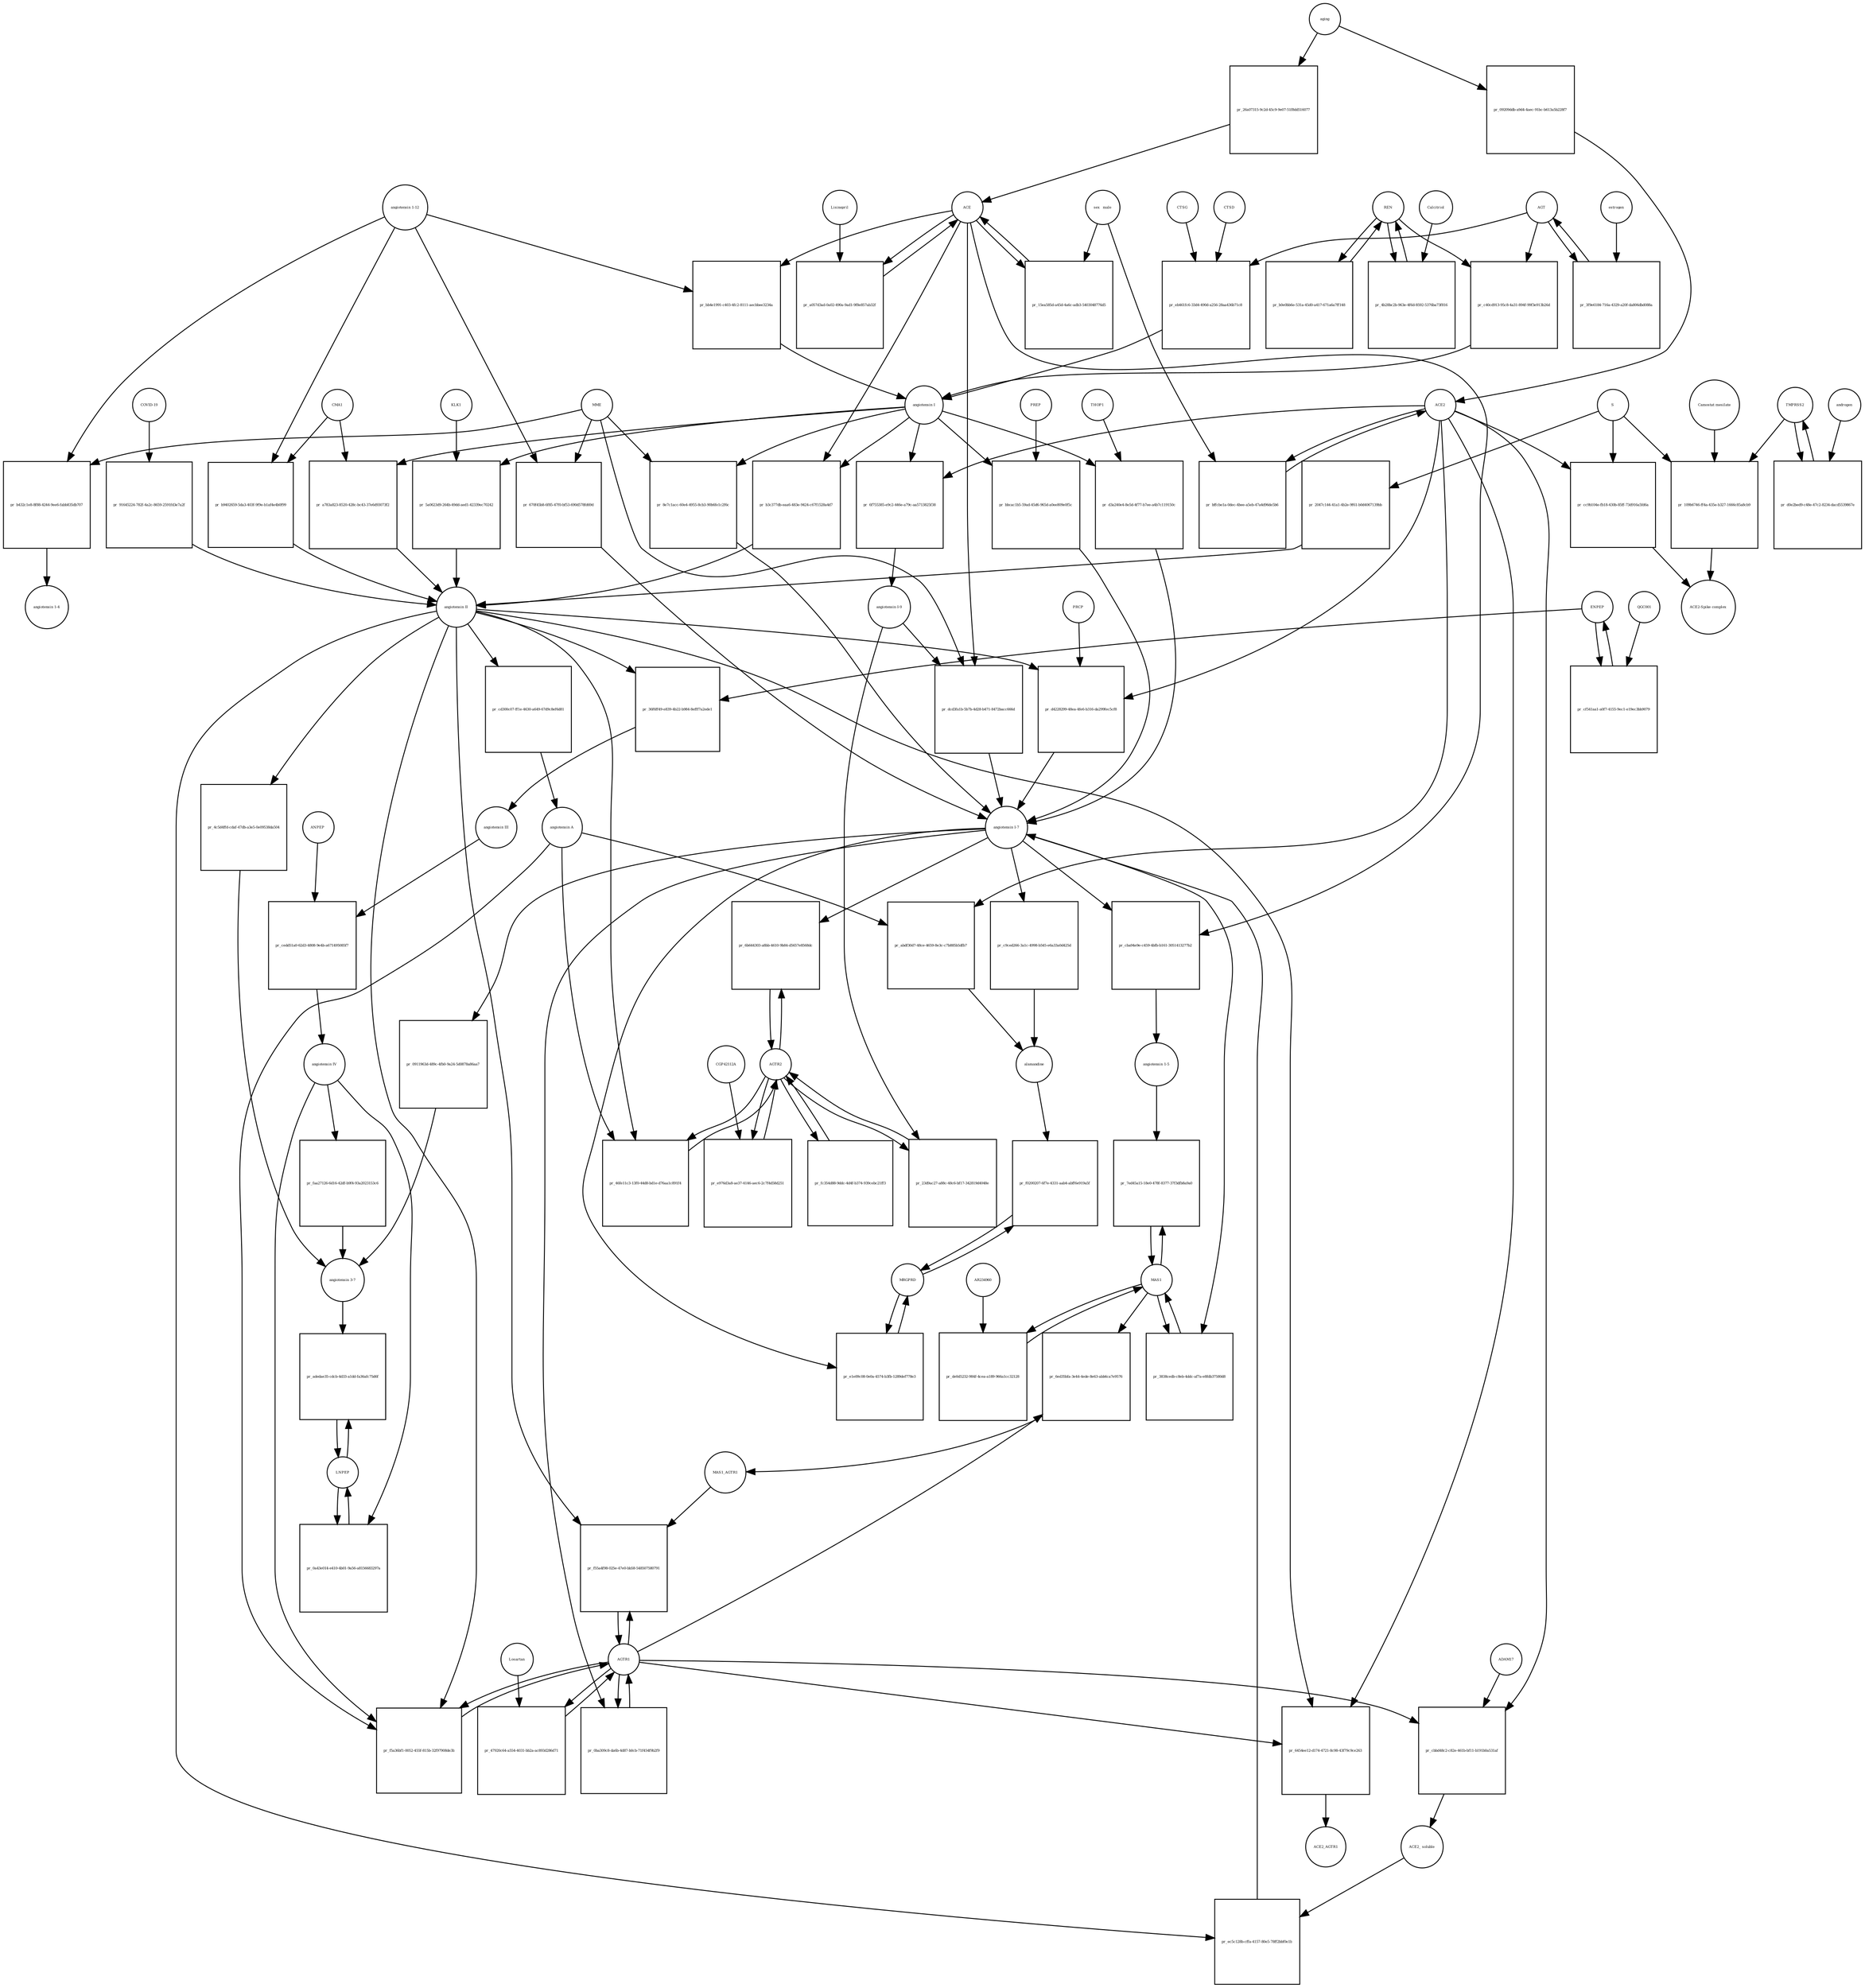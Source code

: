 strict digraph  {
"angiotensin I" [annotation="urn_miriam_obo.chebi_CHEBI%3A2718", bipartite=0, cls="simple chemical", fontsize=4, label="angiotensin I", shape=circle];
"pr_b3c377db-eaa6-483e-9424-c67f1528a4d7" [annotation="", bipartite=1, cls=process, fontsize=4, label="pr_b3c377db-eaa6-483e-9424-c67f1528a4d7", shape=square];
"angiotensin II" [annotation="urn_miriam_obo.chebi_CHEBI%3A2718", bipartite=0, cls="simple chemical", fontsize=4, label="angiotensin II", shape=circle];
ACE [annotation="urn_miriam_hgnc_HGNC%3A2707", bipartite=0, cls=macromolecule, fontsize=4, label=ACE, shape=circle];
"pr_6f755385-e9c2-446e-a79c-aa5713825f38" [annotation="", bipartite=1, cls=process, fontsize=4, label="pr_6f755385-e9c2-446e-a79c-aa5713825f38", shape=square];
"angiotensin I-9" [annotation="urn_miriam_obo.chebi_CHEBI%3A80128", bipartite=0, cls="simple chemical", fontsize=4, label="angiotensin I-9", shape=circle];
ACE2 [annotation="urn_miriam_hgnc_HGNC%3A13557", bipartite=0, cls=macromolecule, fontsize=4, label=ACE2, shape=circle];
"pr_dcd3fa1b-5b7b-4d28-b471-8472bacc666d" [annotation="", bipartite=1, cls=process, fontsize=4, label="pr_dcd3fa1b-5b7b-4d28-b471-8472bacc666d", shape=square];
"angiotensin I-7" [annotation="urn_miriam_obo.chebi_CHEBI%3A55438", bipartite=0, cls="simple chemical", fontsize=4, label="angiotensin I-7", shape=circle];
MME [annotation="urn_miriam_hgnc_HGNC%3A7154", bipartite=0, cls=macromolecule, fontsize=4, label=MME, shape=circle];
"pr_d4228299-48ea-4fe6-b316-da299fec5cf8" [annotation="", bipartite=1, cls=process, fontsize=4, label="pr_d4228299-48ea-4fe6-b316-da299fec5cf8", shape=square];
PRCP [annotation="urn_miriam_hgnc_HGNC%3A9344", bipartite=0, cls=macromolecule, fontsize=4, label=PRCP, shape=circle];
"pr_cba94e9e-c459-4bfb-b161-3051413277b2" [annotation="", bipartite=1, cls=process, fontsize=4, label="pr_cba94e9e-c459-4bfb-b161-3051413277b2", shape=square];
"angiotensin 1-5" [annotation="urn_miriam_obo.chebi_CHEBI%3A80129", bipartite=0, cls="simple chemical", fontsize=4, label="angiotensin 1-5", shape=circle];
REN [annotation="urn_miriam_hgnc_HGNC%3A9958", bipartite=0, cls=macromolecule, fontsize=4, label=REN, shape=circle];
"pr_4b28bc2b-963e-4f6d-8592-5376ba73f816" [annotation="", bipartite=1, cls="omitted process", fontsize=4, label="pr_4b28bc2b-963e-4f6d-8592-5376ba73f816", shape=square];
Calcitriol [annotation="urn_miriam_obo.chebi_CHEBI%3A17823", bipartite=0, cls="simple chemical", fontsize=4, label=Calcitriol, shape=circle];
AGT [annotation="urn_miriam_hgnc_HGNC%3A333", bipartite=0, cls=macromolecule, fontsize=4, label=AGT, shape=circle];
"pr_c40cd913-95c8-4a31-894f-99f3e913b26d" [annotation="", bipartite=1, cls=process, fontsize=4, label="pr_c40cd913-95c8-4a31-894f-99f3e913b26d", shape=square];
"pr_8e7c1acc-60e4-4955-8cb3-90b6fe1c2f6c" [annotation="", bipartite=1, cls=process, fontsize=4, label="pr_8e7c1acc-60e4-4955-8cb3-90b6fe1c2f6c", shape=square];
MAS1 [annotation="urn_miriam_hgnc_HGNC%3A6899", bipartite=0, cls=macromolecule, fontsize=4, label=MAS1, shape=circle];
"pr_7ed45a15-18e0-478f-8377-37f3dfb8a9a0" [annotation="", bipartite=1, cls=process, fontsize=4, label="pr_7ed45a15-18e0-478f-8377-37f3dfb8a9a0", shape=square];
"pr_c9ced266-3a1c-4998-b545-e6a33a0d425d" [annotation="", bipartite=1, cls=process, fontsize=4, label="pr_c9ced266-3a1c-4998-b545-e6a33a0d425d", shape=square];
alamandine [annotation="", bipartite=0, cls="simple chemical", fontsize=4, label=alamandine, shape=circle];
"pr_cd300c07-ff1e-4630-a649-67d9c8ef6d81" [annotation="", bipartite=1, cls=process, fontsize=4, label="pr_cd300c07-ff1e-4630-a649-67d9c8ef6d81", shape=square];
"angiotensin A" [annotation="urn_miriam_kegg.compound_C20970", bipartite=0, cls="simple chemical", fontsize=4, label="angiotensin A", shape=circle];
"pr_abdf30d7-48ce-4659-8e3c-c7b885b5dfb7" [annotation="", bipartite=1, cls=process, fontsize=4, label="pr_abdf30d7-48ce-4659-8e3c-c7b885b5dfb7", shape=square];
"pr_36f6ff49-e839-4b22-b984-8efff7a2ede1" [annotation="", bipartite=1, cls=process, fontsize=4, label="pr_36f6ff49-e839-4b22-b984-8efff7a2ede1", shape=square];
"angiotensin III" [annotation="urn_miriam_obo.chebi_CHEBI%3A89666", bipartite=0, cls="simple chemical", fontsize=4, label="angiotensin III", shape=circle];
ENPEP [annotation="", bipartite=0, cls=macromolecule, fontsize=4, label=ENPEP, shape=circle];
"pr_cedd51a0-62d3-4808-9e4b-a671495085f7" [annotation="", bipartite=1, cls=process, fontsize=4, label="pr_cedd51a0-62d3-4808-9e4b-a671495085f7", shape=square];
"angiotensin IV" [annotation="urn_miriam_pubmed_32333398|urn_miriam_obo.chebi_CHEBI%3A80127", bipartite=0, cls="simple chemical", fontsize=4, label="angiotensin IV", shape=circle];
"ANPEP " [annotation="urn_miriam_hgnc_HGNC%3A500", bipartite=0, cls=macromolecule, fontsize=4, label="ANPEP ", shape=circle];
AGTR2 [annotation="urn_miriam_hgnc_HGNC%3A338", bipartite=0, cls=macromolecule, fontsize=4, label=AGTR2, shape=circle];
"pr_e976d3a8-ae37-4146-aec6-2c7f4d58d251" [annotation="", bipartite=1, cls=process, fontsize=4, label="pr_e976d3a8-ae37-4146-aec6-2c7f4d58d251", shape=square];
CGP42112A [annotation="urn_miriam_obo.chebi_CHEBI%3A147302", bipartite=0, cls="simple chemical", fontsize=4, label=CGP42112A, shape=circle];
"pr_b0e0bb6e-531a-45d0-a417-671a6a7ff148" [annotation="", bipartite=1, cls=process, fontsize=4, label="pr_b0e0bb6e-531a-45d0-a417-671a6a7ff148", shape=square];
"pr_cbbd48c2-c82e-461b-bf11-b191b0a531af" [annotation="", bipartite=1, cls=process, fontsize=4, label="pr_cbbd48c2-c82e-461b-bf11-b191b0a531af", shape=square];
"ACE2_ soluble" [annotation="urn_miriam_hgnc.symbol_ACE2", bipartite=0, cls=macromolecule, fontsize=4, label="ACE2_ soluble", shape=circle];
ADAM17 [annotation="urn_miriam_hgnc_HGNC%3A195", bipartite=0, cls=macromolecule, fontsize=4, label=ADAM17, shape=circle];
AGTR1 [annotation="urn_miriam_hgnc_HGNC%3A336", bipartite=0, cls=macromolecule, fontsize=4, label=AGTR1, shape=circle];
"pr_46fe11c3-13f0-44d8-bd1e-d76aa1c891f4" [annotation="", bipartite=1, cls=process, fontsize=4, label="pr_46fe11c3-13f0-44d8-bd1e-d76aa1c891f4", shape=square];
"pr_09209ddb-a9d4-4aec-91bc-b613a5b228f7" [annotation="", bipartite=1, cls=process, fontsize=4, label="pr_09209ddb-a9d4-4aec-91bc-b613a5b228f7", shape=square];
aging [annotation="urn_miriam_obo.go_GO%3A0007568", bipartite=0, cls=phenotype, fontsize=4, label=aging, shape=circle];
MRGPRD [annotation="urn_miriam_hgnc_HGNC%3A29626", bipartite=0, cls=macromolecule, fontsize=4, label=MRGPRD, shape=circle];
"pr_f0200207-6f7e-4331-aab4-abff6e919a5f" [annotation="", bipartite=1, cls=process, fontsize=4, label="pr_f0200207-6f7e-4331-aab4-abff6e919a5f", shape=square];
"pr_ec5c128b-cffa-4157-80e5-78ff2bbf0e1b" [annotation="", bipartite=1, cls=process, fontsize=4, label="pr_ec5c128b-cffa-4157-80e5-78ff2bbf0e1b", shape=square];
"pr_26a07315-9c2d-45c9-9e07-51f8dd516077" [annotation="", bipartite=1, cls=process, fontsize=4, label="pr_26a07315-9c2d-45c9-9e07-51f8dd516077", shape=square];
"pr_bffcbe1a-0dec-4bee-a5eb-47a4d96de5b6" [annotation="", bipartite=1, cls=process, fontsize=4, label="pr_bffcbe1a-0dec-4bee-a5eb-47a4d96de5b6", shape=square];
"sex_ male" [annotation=urn_miriam_mesh_D008297, bipartite=0, cls=phenotype, fontsize=4, label="sex_ male", shape=circle];
"pr_2047c144-41a1-4b2e-9f61-b0d4067139bb" [annotation="", bipartite=1, cls=process, fontsize=4, label="pr_2047c144-41a1-4b2e-9f61-b0d4067139bb", shape=square];
S [annotation="urn_miriam_uniprot_P0DTC2|urn_miriam_uniprot_P59594", bipartite=0, cls=macromolecule, fontsize=4, label=S, shape=circle];
"pr_15ea585d-a45d-4a6c-adb3-5403048776d5" [annotation="", bipartite=1, cls=process, fontsize=4, label="pr_15ea585d-a45d-4a6c-adb3-5403048776d5", shape=square];
"pr_f5a36bf1-0052-455f-815b-32f97908de3b" [annotation="", bipartite=1, cls=process, fontsize=4, label="pr_f5a36bf1-0052-455f-815b-32f97908de3b", shape=square];
"pr_6454ee12-d174-4721-8c98-43f79c9ce263" [annotation="", bipartite=1, cls=process, fontsize=4, label="pr_6454ee12-d174-4721-8c98-43f79c9ce263", shape=square];
ACE2_AGTR1 [annotation=urn_miriam_pubmed_25225202, bipartite=0, cls=complex, fontsize=4, label=ACE2_AGTR1, shape=circle];
"pr_cc9b104e-fb18-430b-85ff-73d916a5fd6a" [annotation="", bipartite=1, cls=process, fontsize=4, label="pr_cc9b104e-fb18-430b-85ff-73d916a5fd6a", shape=square];
"ACE2-Spike complex" [annotation=urn_miriam_pubmed_32275855, bipartite=0, cls=complex, fontsize=4, label="ACE2-Spike complex", shape=circle];
"pr_91645224-782f-4a2c-8659-2591fd3e7a2f" [annotation="", bipartite=1, cls=process, fontsize=4, label="pr_91645224-782f-4a2c-8659-2591fd3e7a2f", shape=square];
"COVID-19" [annotation="urn_miriam_taxonomy_2697049|urn_miriam_mesh_C000657245", bipartite=0, cls=phenotype, fontsize=4, label="COVID-19", shape=circle];
"angiotensin 1-12" [annotation=urn_miriam_pubmed_27465904, bipartite=0, cls="simple chemical", fontsize=4, label="angiotensin 1-12", shape=circle];
"pr_b9402659-5da3-403f-9f9e-b1af4e4b0f99" [annotation="", bipartite=1, cls=process, fontsize=4, label="pr_b9402659-5da3-403f-9f9e-b1af4e4b0f99", shape=square];
CMA1 [annotation="urn_miriam_hgnc_HGNC%3A2097", bipartite=0, cls=macromolecule, fontsize=4, label=CMA1, shape=circle];
TMPRSS2 [annotation="urn_miriam_hgnc_HGNC%3A11876", bipartite=0, cls=macromolecule, fontsize=4, label=TMPRSS2, shape=circle];
"pr_d0e2bed9-c48e-47c2-8234-dacd5539867e" [annotation="", bipartite=1, cls="omitted process", fontsize=4, label="pr_d0e2bed9-c48e-47c2-8234-dacd5539867e", shape=square];
androgen [annotation="urn_miriam_obo.chebi_CHEBI%3A50113", bipartite=0, cls="simple chemical", fontsize=4, label=androgen, shape=circle];
"pr_3f9e6184-716a-4329-a20f-da806dbd088a" [annotation="", bipartite=1, cls="omitted process", fontsize=4, label="pr_3f9e6184-716a-4329-a20f-da806dbd088a", shape=square];
estrogen [annotation="urn_miriam_obo.chebi_CHEBI%3A50114", bipartite=0, cls="simple chemical", fontsize=4, label=estrogen, shape=circle];
"pr_b432c1e8-8f88-4244-9ee6-fabb835db707" [annotation="", bipartite=1, cls=process, fontsize=4, label="pr_b432c1e8-8f88-4244-9ee6-fabb835db707", shape=square];
"angiotensin 1-4" [annotation=urn_miriam_pubmed_22490446, bipartite=0, cls="simple chemical", fontsize=4, label="angiotensin 1-4", shape=circle];
"pr_6ed35bfa-3e44-4ede-8e63-abb6ca7e9576" [annotation="", bipartite=1, cls=process, fontsize=4, label="pr_6ed35bfa-3e44-4ede-8e63-abb6ca7e9576", shape=square];
MAS1_AGTR1 [annotation=urn_miriam_pubmed_15809376, bipartite=0, cls=complex, fontsize=4, label=MAS1_AGTR1, shape=circle];
"pr_f55a4f98-025e-47e0-bb58-548507580791" [annotation="", bipartite=1, cls=process, fontsize=4, label="pr_f55a4f98-025e-47e0-bb58-548507580791", shape=square];
"pr_a057d3ad-0a02-490a-9ad1-9f8e857ab32f" [annotation="", bipartite=1, cls=process, fontsize=4, label="pr_a057d3ad-0a02-490a-9ad1-9f8e857ab32f", shape=square];
Lisinopril [annotation="urn_miriam_obo.chebi_CHEBI%3A43755", bipartite=0, cls="simple chemical", fontsize=4, label=Lisinopril, shape=circle];
"pr_bb4e1991-c403-4fc2-8111-aecbbee3234a" [annotation="", bipartite=1, cls=process, fontsize=4, label="pr_bb4e1991-c403-4fc2-8111-aecbbee3234a", shape=square];
LNPEP [annotation="urn_miriam_hgnc_HGNC%3A6656", bipartite=0, cls=macromolecule, fontsize=4, label=LNPEP, shape=circle];
"pr_0a43e014-e410-4b01-9a56-a8156683297a" [annotation="", bipartite=1, cls=process, fontsize=4, label="pr_0a43e014-e410-4b01-9a56-a8156683297a", shape=square];
"pr_670f45b8-6f85-47f0-bf53-690d578fd69d" [annotation="", bipartite=1, cls=process, fontsize=4, label="pr_670f45b8-6f85-47f0-bf53-690d578fd69d", shape=square];
"pr_de0d5232-984f-4cea-a189-966a1cc32128" [annotation="", bipartite=1, cls=process, fontsize=4, label="pr_de0d5232-984f-4cea-a189-966a1cc32128", shape=square];
AR234960 [annotation="urn_miriam_pubchem.compound_146025955", bipartite=0, cls="simple chemical", fontsize=4, label=AR234960, shape=circle];
"pr_cf541aa1-a0f7-4155-9ec1-e19ec3bb9079" [annotation="", bipartite=1, cls=process, fontsize=4, label="pr_cf541aa1-a0f7-4155-9ec1-e19ec3bb9079", shape=square];
QGC001 [annotation=urn_miriam_pubmed_24337978, bipartite=0, cls="simple chemical", fontsize=4, label=QGC001, shape=circle];
"pr_eb461fc6-33d4-490d-a256-28aa436b71c8" [annotation="", bipartite=1, cls=process, fontsize=4, label="pr_eb461fc6-33d4-490d-a256-28aa436b71c8", shape=square];
CTSD [annotation="urn_miriam_hgnc_HGNC%3A2529", bipartite=0, cls=macromolecule, fontsize=4, label=CTSD, shape=circle];
CTSG [annotation="urn_miriam_hgnc_HGNC%3A2532", bipartite=0, cls=macromolecule, fontsize=4, label=CTSG, shape=circle];
"pr_a783a823-8520-428c-bc43-37e6d93073f2" [annotation="", bipartite=1, cls=process, fontsize=4, label="pr_a783a823-8520-428c-bc43-37e6d93073f2", shape=square];
"pr_5a0623d9-264b-49dd-aed1-42339ec70242" [annotation="", bipartite=1, cls=process, fontsize=4, label="pr_5a0623d9-264b-49dd-aed1-42339ec70242", shape=square];
KLK1 [annotation="urn_miriam_hgnc_HGNC%3A6357|urn_miriam_pubmed_6555043", bipartite=0, cls=macromolecule, fontsize=4, label=KLK1, shape=circle];
"pr_d3a240e4-8e5d-4f77-b7ee-a4b7c119150c" [annotation="", bipartite=1, cls=process, fontsize=4, label="pr_d3a240e4-8e5d-4f77-b7ee-a4b7c119150c", shape=square];
THOP1 [annotation="urn_miriam_hgnc_HGNC%3A11793", bipartite=0, cls=macromolecule, fontsize=4, label=THOP1, shape=circle];
"pr_bbcac1b5-59ad-45d6-965d-a0ee809e0f5c" [annotation="", bipartite=1, cls=process, fontsize=4, label="pr_bbcac1b5-59ad-45d6-965d-a0ee809e0f5c", shape=square];
PREP [annotation="urn_miriam_hgnc_HGNC%3A9358", bipartite=0, cls=macromolecule, fontsize=4, label=PREP, shape=circle];
"pr_47920c64-a554-4031-bb2a-ac893d286d71" [annotation="", bipartite=1, cls=process, fontsize=4, label="pr_47920c64-a554-4031-bb2a-ac893d286d71", shape=square];
Losartan [annotation="urn_miriam_obo.chebi_CHEBI%3A6541", bipartite=0, cls="simple chemical", fontsize=4, label=Losartan, shape=circle];
"pr_0ba309c8-da6b-4d87-b0cb-71f454f9b2f9" [annotation="", bipartite=1, cls=process, fontsize=4, label="pr_0ba309c8-da6b-4d87-b0cb-71f454f9b2f9", shape=square];
"pr_fc354d88-9ddc-4d4f-b374-939cebc21ff3" [annotation="", bipartite=1, cls=process, fontsize=4, label="pr_fc354d88-9ddc-4d4f-b374-939cebc21ff3", shape=square];
"pr_6b644303-a8bb-4610-9b84-d5657e8568dc" [annotation="", bipartite=1, cls=process, fontsize=4, label="pr_6b644303-a8bb-4610-9b84-d5657e8568dc", shape=square];
"pr_23d9ac27-a88c-48c6-bf17-342819d4048e" [annotation="", bipartite=1, cls=process, fontsize=4, label="pr_23d9ac27-a88c-48c6-bf17-342819d4048e", shape=square];
"pr_3838cedb-c8eb-4ddc-af7a-e8fdb37580d8" [annotation="", bipartite=1, cls=process, fontsize=4, label="pr_3838cedb-c8eb-4ddc-af7a-e8fdb37580d8", shape=square];
"pr_e1e09c08-0e0a-4574-b3fb-1289def778e3" [annotation="", bipartite=1, cls=process, fontsize=4, label="pr_e1e09c08-0e0a-4574-b3fb-1289def778e3", shape=square];
"pr_0911963d-489c-4fb0-9a24-5d0878a86aa7" [annotation="", bipartite=1, cls=process, fontsize=4, label="pr_0911963d-489c-4fb0-9a24-5d0878a86aa7", shape=square];
"angiotensin 3-7" [annotation=urn_miriam_pubmed_30934934, bipartite=0, cls="simple chemical", fontsize=4, label="angiotensin 3-7", shape=circle];
"pr_4c5d4ffd-cdaf-47db-a3e5-0e09538da504" [annotation="", bipartite=1, cls=process, fontsize=4, label="pr_4c5d4ffd-cdaf-47db-a3e5-0e09538da504", shape=square];
"pr_faa27126-6d16-42df-b9f4-93a2023153c6" [annotation="", bipartite=1, cls=process, fontsize=4, label="pr_faa27126-6d16-42df-b9f4-93a2023153c6", shape=square];
"pr_109b6746-ff4a-435e-b327-1666c85a8cb9" [annotation="", bipartite=1, cls="omitted process", fontsize=4, label="pr_109b6746-ff4a-435e-b327-1666c85a8cb9", shape=square];
"Camostat mesilate" [annotation="urn_miriam_obo.chebi_CHEBI%3A135632", bipartite=0, cls="simple chemical", fontsize=4, label="Camostat mesilate", shape=circle];
"pr_adedae35-cdcb-4d33-a1dd-fa36afc75d6f" [annotation="", bipartite=1, cls=process, fontsize=4, label="pr_adedae35-cdcb-4d33-a1dd-fa36afc75d6f", shape=square];
"angiotensin I" -> "pr_b3c377db-eaa6-483e-9424-c67f1528a4d7"  [annotation="", interaction_type=consumption];
"angiotensin I" -> "pr_6f755385-e9c2-446e-a79c-aa5713825f38"  [annotation="", interaction_type=consumption];
"angiotensin I" -> "pr_8e7c1acc-60e4-4955-8cb3-90b6fe1c2f6c"  [annotation="", interaction_type=consumption];
"angiotensin I" -> "pr_a783a823-8520-428c-bc43-37e6d93073f2"  [annotation="", interaction_type=consumption];
"angiotensin I" -> "pr_5a0623d9-264b-49dd-aed1-42339ec70242"  [annotation="", interaction_type=consumption];
"angiotensin I" -> "pr_d3a240e4-8e5d-4f77-b7ee-a4b7c119150c"  [annotation="", interaction_type=consumption];
"angiotensin I" -> "pr_bbcac1b5-59ad-45d6-965d-a0ee809e0f5c"  [annotation="", interaction_type=consumption];
"pr_b3c377db-eaa6-483e-9424-c67f1528a4d7" -> "angiotensin II"  [annotation="", interaction_type=production];
"angiotensin II" -> "pr_d4228299-48ea-4fe6-b316-da299fec5cf8"  [annotation="", interaction_type=consumption];
"angiotensin II" -> "pr_cd300c07-ff1e-4630-a649-67d9c8ef6d81"  [annotation="", interaction_type=consumption];
"angiotensin II" -> "pr_36f6ff49-e839-4b22-b984-8efff7a2ede1"  [annotation="", interaction_type=consumption];
"angiotensin II" -> "pr_46fe11c3-13f0-44d8-bd1e-d76aa1c891f4"  [annotation="urn_miriam_pubmed_17630322|urn_miriam_taxonomy_9606|urn_miriam_pubmed_17138938", interaction_type=stimulation];
"angiotensin II" -> "pr_ec5c128b-cffa-4157-80e5-78ff2bbf0e1b"  [annotation="", interaction_type=consumption];
"angiotensin II" -> "pr_f5a36bf1-0052-455f-815b-32f97908de3b"  [annotation="urn_miriam_pubmed_17630322|urn_miriam_taxonomy_40674|urn_miriam_pubmed_26497614|urn_miriam_pubmed_32333398|urn_miriam_pubmed_17138938", interaction_type=stimulation];
"angiotensin II" -> "pr_6454ee12-d174-4721-8c98-43f79c9ce263"  [annotation="urn_miriam_pubmed_25225202|urn_miriam_taxonomy_40674", interaction_type=inhibition];
"angiotensin II" -> "pr_f55a4f98-025e-47e0-bb58-548507580791"  [annotation="urn_miriam_pubmed_15809376|urn_miriam_taxonomy_40674", interaction_type=stimulation];
"angiotensin II" -> "pr_4c5d4ffd-cdaf-47db-a3e5-0e09538da504"  [annotation="", interaction_type=consumption];
ACE -> "pr_b3c377db-eaa6-483e-9424-c67f1528a4d7"  [annotation="urn_miriam_taxonomy_9606|urn_miriam_pubmed_190881|urn_miriam_pubmed_10969042", interaction_type=catalysis];
ACE -> "pr_dcd3fa1b-5b7b-4d28-b471-8472bacc666d"  [annotation="urn_miriam_pubmed_15283675|urn_miriam_taxonomy_9606", interaction_type=catalysis];
ACE -> "pr_cba94e9e-c459-4bfb-b161-3051413277b2"  [annotation="urn_miriam_pubmed_10969042|urn_miriam_taxonomy_9606", interaction_type=catalysis];
ACE -> "pr_15ea585d-a45d-4a6c-adb3-5403048776d5"  [annotation="", interaction_type=consumption];
ACE -> "pr_a057d3ad-0a02-490a-9ad1-9f8e857ab32f"  [annotation="", interaction_type=consumption];
ACE -> "pr_bb4e1991-c403-4fc2-8111-aecbbee3234a"  [annotation="urn_miriam_pubmed_22490446|urn_miriam_taxonomy_10116", interaction_type=catalysis];
"pr_6f755385-e9c2-446e-a79c-aa5713825f38" -> "angiotensin I-9"  [annotation="", interaction_type=production];
"angiotensin I-9" -> "pr_dcd3fa1b-5b7b-4d28-b471-8472bacc666d"  [annotation="", interaction_type=consumption];
"angiotensin I-9" -> "pr_23d9ac27-a88c-48c6-bf17-342819d4048e"  [annotation="urn_miriam_pubmed_30048754|urn_miriam_taxonomy_10116", interaction_type=stimulation];
ACE2 -> "pr_6f755385-e9c2-446e-a79c-aa5713825f38"  [annotation="urn_miriam_pubmed_10969042|urn_miriam_taxonomy_9606", interaction_type=catalysis];
ACE2 -> "pr_d4228299-48ea-4fe6-b316-da299fec5cf8"  [annotation="urn_miriam_taxonomy_10090|urn_miriam_pubmed_23392115", interaction_type=catalysis];
ACE2 -> "pr_abdf30d7-48ce-4659-8e3c-c7b885b5dfb7"  [annotation="urn_miriam_pubmed_23446738|urn_miriam_taxonomy_9606", interaction_type=catalysis];
ACE2 -> "pr_cbbd48c2-c82e-461b-bf11-b191b0a531af"  [annotation="", interaction_type=consumption];
ACE2 -> "pr_bffcbe1a-0dec-4bee-a5eb-47a4d96de5b6"  [annotation="", interaction_type=consumption];
ACE2 -> "pr_6454ee12-d174-4721-8c98-43f79c9ce263"  [annotation="", interaction_type=consumption];
ACE2 -> "pr_cc9b104e-fb18-430b-85ff-73d916a5fd6a"  [annotation="", interaction_type=consumption];
"pr_dcd3fa1b-5b7b-4d28-b471-8472bacc666d" -> "angiotensin I-7"  [annotation="", interaction_type=production];
"angiotensin I-7" -> "pr_cba94e9e-c459-4bfb-b161-3051413277b2"  [annotation="", interaction_type=consumption];
"angiotensin I-7" -> "pr_c9ced266-3a1c-4998-b545-e6a33a0d425d"  [annotation="", interaction_type=consumption];
"angiotensin I-7" -> "pr_0ba309c8-da6b-4d87-b0cb-71f454f9b2f9"  [annotation="urn_miriam_pubmed_29928987|urn_miriam_taxonomy_9606", interaction_type=inhibition];
"angiotensin I-7" -> "pr_6b644303-a8bb-4610-9b84-d5657e8568dc"  [annotation="urn_miriam_pubmed_15767466|urn_miriam_taxonomy_10116", interaction_type=stimulation];
"angiotensin I-7" -> "pr_3838cedb-c8eb-4ddc-af7a-e8fdb37580d8"  [annotation="urn_miriam_pubmed_27217404|urn_miriam_taxonomy_9606", interaction_type=stimulation];
"angiotensin I-7" -> "pr_e1e09c08-0e0a-4574-b3fb-1289def778e3"  [annotation="urn_miriam_pubmed_27217404|urn_miriam_taxonomy_9606", interaction_type=stimulation];
"angiotensin I-7" -> "pr_0911963d-489c-4fb0-9a24-5d0878a86aa7"  [annotation="", interaction_type=consumption];
MME -> "pr_dcd3fa1b-5b7b-4d28-b471-8472bacc666d"  [annotation="urn_miriam_pubmed_15283675|urn_miriam_taxonomy_9606", interaction_type=catalysis];
MME -> "pr_8e7c1acc-60e4-4955-8cb3-90b6fe1c2f6c"  [annotation="urn_miriam_taxonomy_9606|urn_miriam_pubmed_15283675", interaction_type=catalysis];
MME -> "pr_b432c1e8-8f88-4244-9ee6-fabb835db707"  [annotation="urn_miriam_pubmed_22490446|urn_miriam_taxonomy_10116", interaction_type=catalysis];
MME -> "pr_670f45b8-6f85-47f0-bf53-690d578fd69d"  [annotation="urn_miriam_pubmed_22490446|urn_miriam_taxonomy_10116", interaction_type=catalysis];
"pr_d4228299-48ea-4fe6-b316-da299fec5cf8" -> "angiotensin I-7"  [annotation="", interaction_type=production];
PRCP -> "pr_d4228299-48ea-4fe6-b316-da299fec5cf8"  [annotation="urn_miriam_taxonomy_10090|urn_miriam_pubmed_23392115", interaction_type=catalysis];
"pr_cba94e9e-c459-4bfb-b161-3051413277b2" -> "angiotensin 1-5"  [annotation="", interaction_type=production];
"angiotensin 1-5" -> "pr_7ed45a15-18e0-478f-8377-37f3dfb8a9a0"  [annotation="urn_miriam_pubmed_27660028|urn_miriam_taxonomy_10116|urn_miriam_taxonomy_9606|urn_miriam_pubmed_27217404", interaction_type=stimulation];
REN -> "pr_4b28bc2b-963e-4f6d-8592-5376ba73f816"  [annotation="", interaction_type=consumption];
REN -> "pr_c40cd913-95c8-4a31-894f-99f3e913b26d"  [annotation="urn_miriam_pubmed_10585461|urn_miriam_pubmed_30934934|urn_miriam_pubmed_6172448|urn_miriam_taxonomy_9606", interaction_type=catalysis];
REN -> "pr_b0e0bb6e-531a-45d0-a417-671a6a7ff148"  [annotation="", interaction_type=consumption];
"pr_4b28bc2b-963e-4f6d-8592-5376ba73f816" -> REN  [annotation="", interaction_type=production];
Calcitriol -> "pr_4b28bc2b-963e-4f6d-8592-5376ba73f816"  [annotation="", interaction_type=inhibition];
AGT -> "pr_c40cd913-95c8-4a31-894f-99f3e913b26d"  [annotation="", interaction_type=consumption];
AGT -> "pr_3f9e6184-716a-4329-a20f-da806dbd088a"  [annotation="", interaction_type=consumption];
AGT -> "pr_eb461fc6-33d4-490d-a256-28aa436b71c8"  [annotation="", interaction_type=consumption];
"pr_c40cd913-95c8-4a31-894f-99f3e913b26d" -> "angiotensin I"  [annotation="", interaction_type=production];
"pr_8e7c1acc-60e4-4955-8cb3-90b6fe1c2f6c" -> "angiotensin I-7"  [annotation="", interaction_type=production];
MAS1 -> "pr_7ed45a15-18e0-478f-8377-37f3dfb8a9a0"  [annotation="", interaction_type=consumption];
MAS1 -> "pr_6ed35bfa-3e44-4ede-8e63-abb6ca7e9576"  [annotation="", interaction_type=consumption];
MAS1 -> "pr_de0d5232-984f-4cea-a189-966a1cc32128"  [annotation="", interaction_type=consumption];
MAS1 -> "pr_3838cedb-c8eb-4ddc-af7a-e8fdb37580d8"  [annotation="", interaction_type=consumption];
"pr_7ed45a15-18e0-478f-8377-37f3dfb8a9a0" -> MAS1  [annotation="", interaction_type=production];
"pr_c9ced266-3a1c-4998-b545-e6a33a0d425d" -> alamandine  [annotation="", interaction_type=production];
alamandine -> "pr_f0200207-6f7e-4331-aab4-abff6e919a5f"  [annotation="urn_miriam_pubmed_23446738|urn_miriam_taxonomy_9606", interaction_type=stimulation];
"pr_cd300c07-ff1e-4630-a649-67d9c8ef6d81" -> "angiotensin A"  [annotation="", interaction_type=production];
"angiotensin A" -> "pr_abdf30d7-48ce-4659-8e3c-c7b885b5dfb7"  [annotation="", interaction_type=consumption];
"angiotensin A" -> "pr_46fe11c3-13f0-44d8-bd1e-d76aa1c891f4"  [annotation="urn_miriam_pubmed_17630322|urn_miriam_taxonomy_9606|urn_miriam_pubmed_17138938", interaction_type=stimulation];
"angiotensin A" -> "pr_f5a36bf1-0052-455f-815b-32f97908de3b"  [annotation="urn_miriam_pubmed_17630322|urn_miriam_taxonomy_40674|urn_miriam_pubmed_26497614|urn_miriam_pubmed_32333398|urn_miriam_pubmed_17138938", interaction_type=stimulation];
"pr_abdf30d7-48ce-4659-8e3c-c7b885b5dfb7" -> alamandine  [annotation="", interaction_type=production];
"pr_36f6ff49-e839-4b22-b984-8efff7a2ede1" -> "angiotensin III"  [annotation="", interaction_type=production];
"angiotensin III" -> "pr_cedd51a0-62d3-4808-9e4b-a671495085f7"  [annotation="", interaction_type=consumption];
ENPEP -> "pr_36f6ff49-e839-4b22-b984-8efff7a2ede1"  [annotation="urn_miriam_pubmed_8876246|urn_miriam_taxonomy_10090", interaction_type=catalysis];
ENPEP -> "pr_cf541aa1-a0f7-4155-9ec1-e19ec3bb9079"  [annotation="", interaction_type=consumption];
"pr_cedd51a0-62d3-4808-9e4b-a671495085f7" -> "angiotensin IV"  [annotation="", interaction_type=production];
"angiotensin IV" -> "pr_f5a36bf1-0052-455f-815b-32f97908de3b"  [annotation="urn_miriam_pubmed_17630322|urn_miriam_taxonomy_40674|urn_miriam_pubmed_26497614|urn_miriam_pubmed_32333398|urn_miriam_pubmed_17138938", interaction_type=stimulation];
"angiotensin IV" -> "pr_0a43e014-e410-4b01-9a56-a8156683297a"  [annotation="urn_miriam_pubmed_11707427|urn_miriam_taxonomy_10090", interaction_type=stimulation];
"angiotensin IV" -> "pr_faa27126-6d16-42df-b9f4-93a2023153c6"  [annotation="", interaction_type=consumption];
"ANPEP " -> "pr_cedd51a0-62d3-4808-9e4b-a671495085f7"  [annotation="urn_miriam_pubmed_8876246|urn_miriam_taxonomy_10090", interaction_type=catalysis];
AGTR2 -> "pr_e976d3a8-ae37-4146-aec6-2c7f4d58d251"  [annotation="", interaction_type=consumption];
AGTR2 -> "pr_46fe11c3-13f0-44d8-bd1e-d76aa1c891f4"  [annotation="", interaction_type=consumption];
AGTR2 -> "pr_fc354d88-9ddc-4d4f-b374-939cebc21ff3"  [annotation="", interaction_type=consumption];
AGTR2 -> "pr_6b644303-a8bb-4610-9b84-d5657e8568dc"  [annotation="", interaction_type=consumption];
AGTR2 -> "pr_23d9ac27-a88c-48c6-bf17-342819d4048e"  [annotation="", interaction_type=consumption];
"pr_e976d3a8-ae37-4146-aec6-2c7f4d58d251" -> AGTR2  [annotation="", interaction_type=production];
CGP42112A -> "pr_e976d3a8-ae37-4146-aec6-2c7f4d58d251"  [annotation=urn_miriam_pubmed_25014541, interaction_type=stimulation];
"pr_b0e0bb6e-531a-45d0-a417-671a6a7ff148" -> REN  [annotation="", interaction_type=production];
"pr_cbbd48c2-c82e-461b-bf11-b191b0a531af" -> "ACE2_ soluble"  [annotation="", interaction_type=production];
"ACE2_ soluble" -> "pr_ec5c128b-cffa-4157-80e5-78ff2bbf0e1b"  [annotation="urn_miriam_pubmed_28512108|urn_miriam_taxonomy_9606", interaction_type=stimulation];
ADAM17 -> "pr_cbbd48c2-c82e-461b-bf11-b191b0a531af"  [annotation="urn_miriam_pubmed_24227843|urn_miriam_taxonomy_9606|urn_miriam_pubmed_32333398|urn_miriam_pubmed_28512108", interaction_type=catalysis];
AGTR1 -> "pr_cbbd48c2-c82e-461b-bf11-b191b0a531af"  [annotation="urn_miriam_pubmed_24227843|urn_miriam_taxonomy_9606|urn_miriam_pubmed_32333398|urn_miriam_pubmed_28512108", interaction_type=stimulation];
AGTR1 -> "pr_f5a36bf1-0052-455f-815b-32f97908de3b"  [annotation="", interaction_type=consumption];
AGTR1 -> "pr_6454ee12-d174-4721-8c98-43f79c9ce263"  [annotation="", interaction_type=consumption];
AGTR1 -> "pr_6ed35bfa-3e44-4ede-8e63-abb6ca7e9576"  [annotation="", interaction_type=consumption];
AGTR1 -> "pr_f55a4f98-025e-47e0-bb58-548507580791"  [annotation="", interaction_type=consumption];
AGTR1 -> "pr_47920c64-a554-4031-bb2a-ac893d286d71"  [annotation="", interaction_type=consumption];
AGTR1 -> "pr_0ba309c8-da6b-4d87-b0cb-71f454f9b2f9"  [annotation="", interaction_type=consumption];
"pr_46fe11c3-13f0-44d8-bd1e-d76aa1c891f4" -> AGTR2  [annotation="", interaction_type=production];
"pr_09209ddb-a9d4-4aec-91bc-b613a5b228f7" -> ACE2  [annotation="", interaction_type=production];
aging -> "pr_09209ddb-a9d4-4aec-91bc-b613a5b228f7"  [annotation="urn_miriam_pubmed_20689271|urn_miriam_taxonomy_10116", interaction_type=inhibition];
aging -> "pr_26a07315-9c2d-45c9-9e07-51f8dd516077"  [annotation="urn_miriam_pubmed_20689271|urn_miriam_taxonomy_10116", interaction_type=stimulation];
MRGPRD -> "pr_f0200207-6f7e-4331-aab4-abff6e919a5f"  [annotation="", interaction_type=consumption];
MRGPRD -> "pr_e1e09c08-0e0a-4574-b3fb-1289def778e3"  [annotation="", interaction_type=consumption];
"pr_f0200207-6f7e-4331-aab4-abff6e919a5f" -> MRGPRD  [annotation="", interaction_type=production];
"pr_ec5c128b-cffa-4157-80e5-78ff2bbf0e1b" -> "angiotensin I-7"  [annotation="", interaction_type=production];
"pr_26a07315-9c2d-45c9-9e07-51f8dd516077" -> ACE  [annotation="", interaction_type=production];
"pr_bffcbe1a-0dec-4bee-a5eb-47a4d96de5b6" -> ACE2  [annotation="", interaction_type=production];
"sex_ male" -> "pr_bffcbe1a-0dec-4bee-a5eb-47a4d96de5b6"  [annotation="urn_miriam_pubmed_26171856|urn_miriam_taxonomy_10116", interaction_type=stimulation];
"sex_ male" -> "pr_15ea585d-a45d-4a6c-adb3-5403048776d5"  [annotation="urn_miriam_pubmed_26171856|urn_miriam_taxonomy_10116", interaction_type=stimulation];
"pr_2047c144-41a1-4b2e-9f61-b0d4067139bb" -> "angiotensin II"  [annotation="", interaction_type=production];
S -> "pr_2047c144-41a1-4b2e-9f61-b0d4067139bb"  [annotation="urn_miriam_pubmed_16007097|urn_miriam_taxonomy_10090", interaction_type=stimulation];
S -> "pr_cc9b104e-fb18-430b-85ff-73d916a5fd6a"  [annotation="", interaction_type=consumption];
S -> "pr_109b6746-ff4a-435e-b327-1666c85a8cb9"  [annotation="", interaction_type=consumption];
"pr_15ea585d-a45d-4a6c-adb3-5403048776d5" -> ACE  [annotation="", interaction_type=production];
"pr_f5a36bf1-0052-455f-815b-32f97908de3b" -> AGTR1  [annotation="", interaction_type=production];
"pr_6454ee12-d174-4721-8c98-43f79c9ce263" -> ACE2_AGTR1  [annotation="", interaction_type=production];
"pr_cc9b104e-fb18-430b-85ff-73d916a5fd6a" -> "ACE2-Spike complex"  [annotation="", interaction_type=production];
"pr_91645224-782f-4a2c-8659-2591fd3e7a2f" -> "angiotensin II"  [annotation="", interaction_type=production];
"COVID-19" -> "pr_91645224-782f-4a2c-8659-2591fd3e7a2f"  [annotation="urn_miriam_pubmed_32048163|urn_miriam_taxonomy_9606", interaction_type=stimulation];
"angiotensin 1-12" -> "pr_b9402659-5da3-403f-9f9e-b1af4e4b0f99"  [annotation="", interaction_type=consumption];
"angiotensin 1-12" -> "pr_b432c1e8-8f88-4244-9ee6-fabb835db707"  [annotation="", interaction_type=consumption];
"angiotensin 1-12" -> "pr_bb4e1991-c403-4fc2-8111-aecbbee3234a"  [annotation="", interaction_type=consumption];
"angiotensin 1-12" -> "pr_670f45b8-6f85-47f0-bf53-690d578fd69d"  [annotation="", interaction_type=consumption];
"pr_b9402659-5da3-403f-9f9e-b1af4e4b0f99" -> "angiotensin II"  [annotation="", interaction_type=production];
CMA1 -> "pr_b9402659-5da3-403f-9f9e-b1af4e4b0f99"  [annotation="urn_miriam_pubmed_22180785|urn_miriam_taxonomy_9606", interaction_type=catalysis];
CMA1 -> "pr_a783a823-8520-428c-bc43-37e6d93073f2"  [annotation="urn_miriam_pubmed_2266130|urn_miriam_taxonomy_9606", interaction_type=catalysis];
TMPRSS2 -> "pr_d0e2bed9-c48e-47c2-8234-dacd5539867e"  [annotation="", interaction_type=consumption];
TMPRSS2 -> "pr_109b6746-ff4a-435e-b327-1666c85a8cb9"  [annotation="urn_miriam_pubmed_32142651|urn_miriam_taxonomy_9606", interaction_type=stimulation];
"pr_d0e2bed9-c48e-47c2-8234-dacd5539867e" -> TMPRSS2  [annotation="", interaction_type=production];
androgen -> "pr_d0e2bed9-c48e-47c2-8234-dacd5539867e"  [annotation="urn_miriam_pubmed_10485450|urn_miriam_taxonomy_9606", interaction_type=stimulation];
"pr_3f9e6184-716a-4329-a20f-da806dbd088a" -> AGT  [annotation="", interaction_type=production];
estrogen -> "pr_3f9e6184-716a-4329-a20f-da806dbd088a"  [annotation=urn_miriam_pubmed_30934934, interaction_type=stimulation];
"pr_b432c1e8-8f88-4244-9ee6-fabb835db707" -> "angiotensin 1-4"  [annotation="", interaction_type=production];
"pr_6ed35bfa-3e44-4ede-8e63-abb6ca7e9576" -> MAS1_AGTR1  [annotation="", interaction_type=production];
MAS1_AGTR1 -> "pr_f55a4f98-025e-47e0-bb58-548507580791"  [annotation="urn_miriam_pubmed_15809376|urn_miriam_taxonomy_40674", interaction_type=inhibition];
"pr_f55a4f98-025e-47e0-bb58-548507580791" -> AGTR1  [annotation="", interaction_type=production];
"pr_a057d3ad-0a02-490a-9ad1-9f8e857ab32f" -> ACE  [annotation="", interaction_type=production];
Lisinopril -> "pr_a057d3ad-0a02-490a-9ad1-9f8e857ab32f"  [annotation=urn_miriam_pubmed_2550696, interaction_type=inhibition];
"pr_bb4e1991-c403-4fc2-8111-aecbbee3234a" -> "angiotensin I"  [annotation="", interaction_type=production];
LNPEP -> "pr_0a43e014-e410-4b01-9a56-a8156683297a"  [annotation="", interaction_type=consumption];
LNPEP -> "pr_adedae35-cdcb-4d33-a1dd-fa36afc75d6f"  [annotation="", interaction_type=consumption];
"pr_0a43e014-e410-4b01-9a56-a8156683297a" -> LNPEP  [annotation="", interaction_type=production];
"pr_670f45b8-6f85-47f0-bf53-690d578fd69d" -> "angiotensin I-7"  [annotation="", interaction_type=production];
"pr_de0d5232-984f-4cea-a189-966a1cc32128" -> MAS1  [annotation="", interaction_type=production];
AR234960 -> "pr_de0d5232-984f-4cea-a189-966a1cc32128"  [annotation=urn_miriam_pubmed_29287092, interaction_type=stimulation];
"pr_cf541aa1-a0f7-4155-9ec1-e19ec3bb9079" -> ENPEP  [annotation="", interaction_type=production];
QGC001 -> "pr_cf541aa1-a0f7-4155-9ec1-e19ec3bb9079"  [annotation="", interaction_type=inhibition];
"pr_eb461fc6-33d4-490d-a256-28aa436b71c8" -> "angiotensin I"  [annotation="", interaction_type=production];
CTSD -> "pr_eb461fc6-33d4-490d-a256-28aa436b71c8"  [annotation="urn_miriam_pubmed_6172448|urn_miriam_taxonomy_9606", interaction_type=catalysis];
CTSG -> "pr_eb461fc6-33d4-490d-a256-28aa436b71c8"  [annotation="urn_miriam_pubmed_6172448|urn_miriam_taxonomy_9606", interaction_type=catalysis];
"pr_a783a823-8520-428c-bc43-37e6d93073f2" -> "angiotensin II"  [annotation="", interaction_type=production];
"pr_5a0623d9-264b-49dd-aed1-42339ec70242" -> "angiotensin II"  [annotation="", interaction_type=production];
KLK1 -> "pr_5a0623d9-264b-49dd-aed1-42339ec70242"  [annotation="urn_miriam_taxonomy_9823|urn_miriam_pubmed_6555043", interaction_type=catalysis];
"pr_d3a240e4-8e5d-4f77-b7ee-a4b7c119150c" -> "angiotensin I-7"  [annotation="", interaction_type=production];
THOP1 -> "pr_d3a240e4-8e5d-4f77-b7ee-a4b7c119150c"  [annotation="urn_miriam_pubmed_24041943|urn_miriam_taxonomy_10116", interaction_type=catalysis];
"pr_bbcac1b5-59ad-45d6-965d-a0ee809e0f5c" -> "angiotensin I-7"  [annotation="", interaction_type=production];
PREP -> "pr_bbcac1b5-59ad-45d6-965d-a0ee809e0f5c"  [annotation="urn_miriam_pubmed_23463883|urn_miriam_taxonomy_40674", interaction_type=catalysis];
"pr_47920c64-a554-4031-bb2a-ac893d286d71" -> AGTR1  [annotation="", interaction_type=production];
Losartan -> "pr_47920c64-a554-4031-bb2a-ac893d286d71"  [annotation="urn_miriam_pubmed_24530803|urn_miriam_taxonomy_8355", interaction_type=inhibition];
"pr_0ba309c8-da6b-4d87-b0cb-71f454f9b2f9" -> AGTR1  [annotation="", interaction_type=production];
"pr_fc354d88-9ddc-4d4f-b374-939cebc21ff3" -> AGTR2  [annotation="", interaction_type=production];
"pr_6b644303-a8bb-4610-9b84-d5657e8568dc" -> AGTR2  [annotation="", interaction_type=production];
"pr_23d9ac27-a88c-48c6-bf17-342819d4048e" -> AGTR2  [annotation="", interaction_type=production];
"pr_3838cedb-c8eb-4ddc-af7a-e8fdb37580d8" -> MAS1  [annotation="", interaction_type=production];
"pr_e1e09c08-0e0a-4574-b3fb-1289def778e3" -> MRGPRD  [annotation="", interaction_type=production];
"pr_0911963d-489c-4fb0-9a24-5d0878a86aa7" -> "angiotensin 3-7"  [annotation="", interaction_type=production];
"angiotensin 3-7" -> "pr_adedae35-cdcb-4d33-a1dd-fa36afc75d6f"  [annotation=urn_miriam_pubmed_30934934, interaction_type=stimulation];
"pr_4c5d4ffd-cdaf-47db-a3e5-0e09538da504" -> "angiotensin 3-7"  [annotation="", interaction_type=production];
"pr_faa27126-6d16-42df-b9f4-93a2023153c6" -> "angiotensin 3-7"  [annotation="", interaction_type=production];
"pr_109b6746-ff4a-435e-b327-1666c85a8cb9" -> "ACE2-Spike complex"  [annotation="", interaction_type=production];
"Camostat mesilate" -> "pr_109b6746-ff4a-435e-b327-1666c85a8cb9"  [annotation="urn_miriam_pubmed_32142651|urn_miriam_taxonomy_9606", interaction_type=inhibition];
"pr_adedae35-cdcb-4d33-a1dd-fa36afc75d6f" -> LNPEP  [annotation="", interaction_type=production];
}
